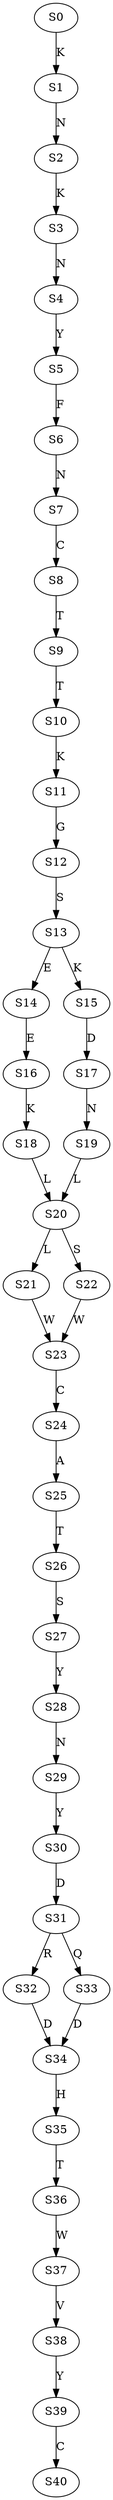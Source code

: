 strict digraph  {
	S0 -> S1 [ label = K ];
	S1 -> S2 [ label = N ];
	S2 -> S3 [ label = K ];
	S3 -> S4 [ label = N ];
	S4 -> S5 [ label = Y ];
	S5 -> S6 [ label = F ];
	S6 -> S7 [ label = N ];
	S7 -> S8 [ label = C ];
	S8 -> S9 [ label = T ];
	S9 -> S10 [ label = T ];
	S10 -> S11 [ label = K ];
	S11 -> S12 [ label = G ];
	S12 -> S13 [ label = S ];
	S13 -> S14 [ label = E ];
	S13 -> S15 [ label = K ];
	S14 -> S16 [ label = E ];
	S15 -> S17 [ label = D ];
	S16 -> S18 [ label = K ];
	S17 -> S19 [ label = N ];
	S18 -> S20 [ label = L ];
	S19 -> S20 [ label = L ];
	S20 -> S21 [ label = L ];
	S20 -> S22 [ label = S ];
	S21 -> S23 [ label = W ];
	S22 -> S23 [ label = W ];
	S23 -> S24 [ label = C ];
	S24 -> S25 [ label = A ];
	S25 -> S26 [ label = T ];
	S26 -> S27 [ label = S ];
	S27 -> S28 [ label = Y ];
	S28 -> S29 [ label = N ];
	S29 -> S30 [ label = Y ];
	S30 -> S31 [ label = D ];
	S31 -> S32 [ label = R ];
	S31 -> S33 [ label = Q ];
	S32 -> S34 [ label = D ];
	S33 -> S34 [ label = D ];
	S34 -> S35 [ label = H ];
	S35 -> S36 [ label = T ];
	S36 -> S37 [ label = W ];
	S37 -> S38 [ label = V ];
	S38 -> S39 [ label = Y ];
	S39 -> S40 [ label = C ];
}
